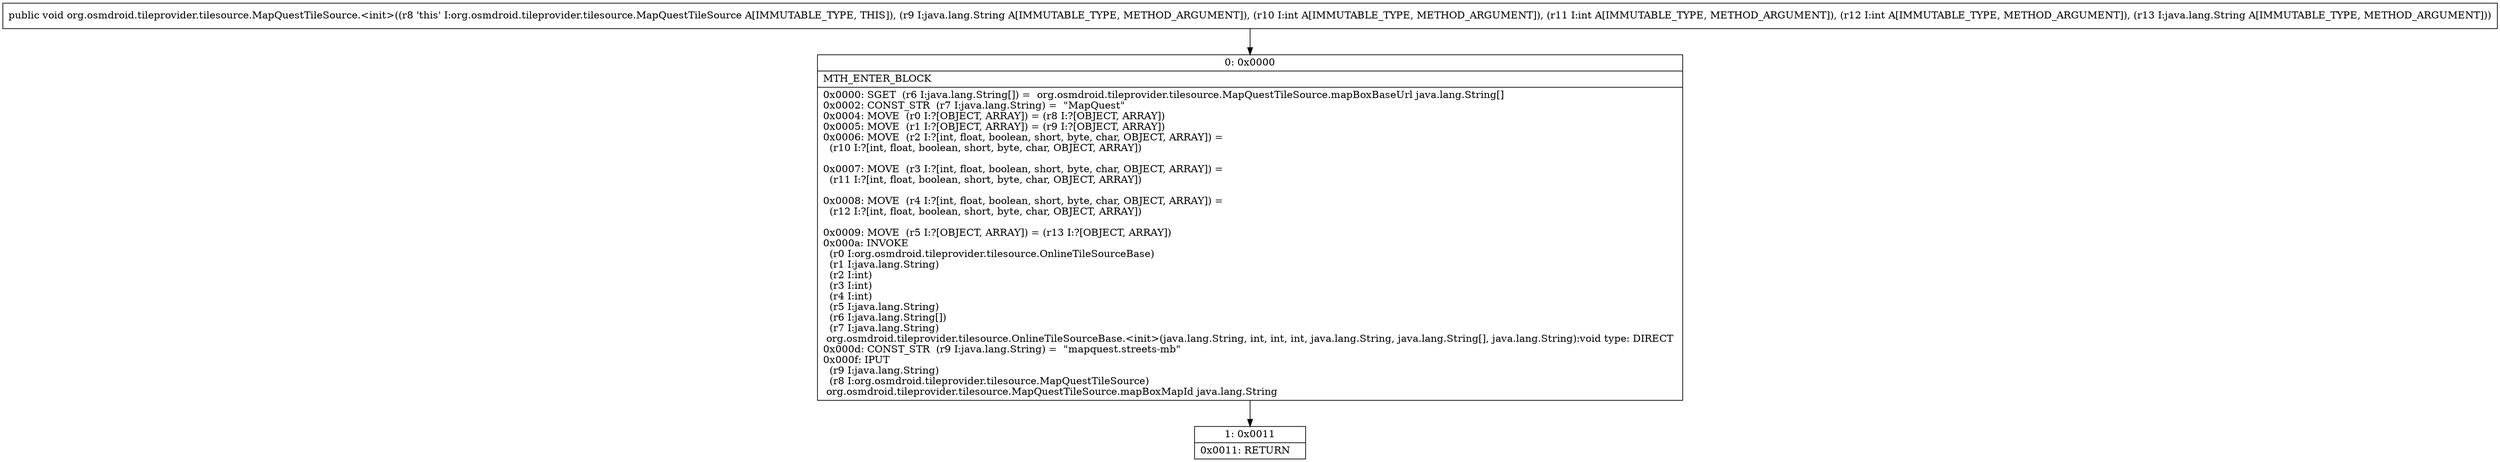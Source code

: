 digraph "CFG fororg.osmdroid.tileprovider.tilesource.MapQuestTileSource.\<init\>(Ljava\/lang\/String;IIILjava\/lang\/String;)V" {
Node_0 [shape=record,label="{0\:\ 0x0000|MTH_ENTER_BLOCK\l|0x0000: SGET  (r6 I:java.lang.String[]) =  org.osmdroid.tileprovider.tilesource.MapQuestTileSource.mapBoxBaseUrl java.lang.String[] \l0x0002: CONST_STR  (r7 I:java.lang.String) =  \"MapQuest\" \l0x0004: MOVE  (r0 I:?[OBJECT, ARRAY]) = (r8 I:?[OBJECT, ARRAY]) \l0x0005: MOVE  (r1 I:?[OBJECT, ARRAY]) = (r9 I:?[OBJECT, ARRAY]) \l0x0006: MOVE  (r2 I:?[int, float, boolean, short, byte, char, OBJECT, ARRAY]) = \l  (r10 I:?[int, float, boolean, short, byte, char, OBJECT, ARRAY])\l \l0x0007: MOVE  (r3 I:?[int, float, boolean, short, byte, char, OBJECT, ARRAY]) = \l  (r11 I:?[int, float, boolean, short, byte, char, OBJECT, ARRAY])\l \l0x0008: MOVE  (r4 I:?[int, float, boolean, short, byte, char, OBJECT, ARRAY]) = \l  (r12 I:?[int, float, boolean, short, byte, char, OBJECT, ARRAY])\l \l0x0009: MOVE  (r5 I:?[OBJECT, ARRAY]) = (r13 I:?[OBJECT, ARRAY]) \l0x000a: INVOKE  \l  (r0 I:org.osmdroid.tileprovider.tilesource.OnlineTileSourceBase)\l  (r1 I:java.lang.String)\l  (r2 I:int)\l  (r3 I:int)\l  (r4 I:int)\l  (r5 I:java.lang.String)\l  (r6 I:java.lang.String[])\l  (r7 I:java.lang.String)\l org.osmdroid.tileprovider.tilesource.OnlineTileSourceBase.\<init\>(java.lang.String, int, int, int, java.lang.String, java.lang.String[], java.lang.String):void type: DIRECT \l0x000d: CONST_STR  (r9 I:java.lang.String) =  \"mapquest.streets\-mb\" \l0x000f: IPUT  \l  (r9 I:java.lang.String)\l  (r8 I:org.osmdroid.tileprovider.tilesource.MapQuestTileSource)\l org.osmdroid.tileprovider.tilesource.MapQuestTileSource.mapBoxMapId java.lang.String \l}"];
Node_1 [shape=record,label="{1\:\ 0x0011|0x0011: RETURN   \l}"];
MethodNode[shape=record,label="{public void org.osmdroid.tileprovider.tilesource.MapQuestTileSource.\<init\>((r8 'this' I:org.osmdroid.tileprovider.tilesource.MapQuestTileSource A[IMMUTABLE_TYPE, THIS]), (r9 I:java.lang.String A[IMMUTABLE_TYPE, METHOD_ARGUMENT]), (r10 I:int A[IMMUTABLE_TYPE, METHOD_ARGUMENT]), (r11 I:int A[IMMUTABLE_TYPE, METHOD_ARGUMENT]), (r12 I:int A[IMMUTABLE_TYPE, METHOD_ARGUMENT]), (r13 I:java.lang.String A[IMMUTABLE_TYPE, METHOD_ARGUMENT])) }"];
MethodNode -> Node_0;
Node_0 -> Node_1;
}

